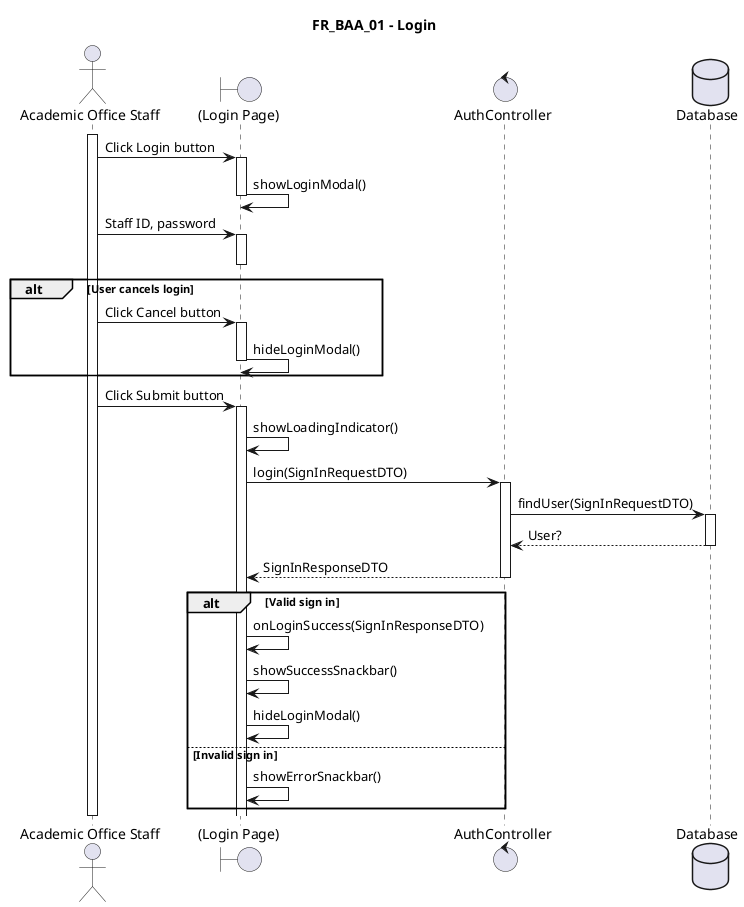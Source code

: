 @startuml FR_BAA_01
title FR_BAA_01 - Login
skinparam maxMessageSize 125


actor "Academic Office Staff" as eu
boundary "(Login Page)" as fe
control AuthController as ct
' entity Entity as en
database Database as db

activate eu

eu -> fe ++ : Click Login button
fe -> fe -- : showLoginModal()

eu -> fe ++ : Staff ID, password
deactivate fe

alt User cancels login
    eu -> fe ++ : Click Cancel button
    fe -> fe -- : hideLoginModal()
end


eu -> fe ++ : Click Submit button
fe -> fe : showLoadingIndicator()
fe -> ct ++ : login(SignInRequestDTO)
ct -> db ++ : findUser(SignInRequestDTO)
db --> ct -- : User?
ct --> fe -- : SignInResponseDTO

alt Valid sign in
    fe -> fe : onLoginSuccess(SignInResponseDTO)
    fe -> fe : showSuccessSnackbar()
    fe -> fe : hideLoginModal()
else Invalid sign in
    fe -> fe : showErrorSnackbar()
end

deactivate eu

@enduml